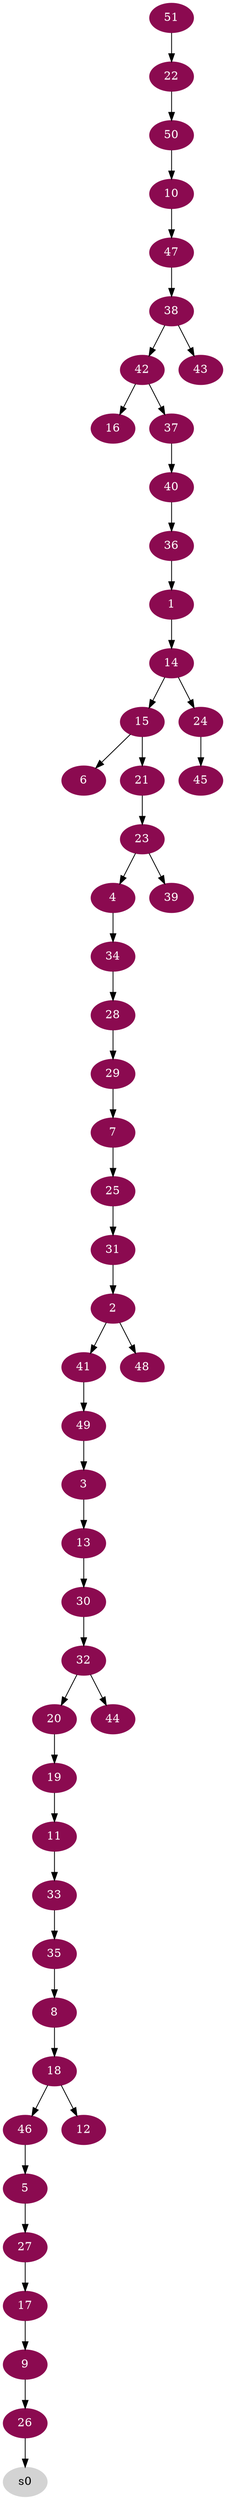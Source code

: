 digraph G {
node [color=deeppink4, style=filled, fontcolor=white];
36 -> 1;
31 -> 2;
49 -> 3;
23 -> 4;
46 -> 5;
15 -> 6;
29 -> 7;
35 -> 8;
17 -> 9;
50 -> 10;
19 -> 11;
18 -> 12;
3 -> 13;
1 -> 14;
14 -> 15;
42 -> 16;
27 -> 17;
8 -> 18;
20 -> 19;
32 -> 20;
15 -> 21;
51 -> 22;
21 -> 23;
14 -> 24;
7 -> 25;
9 -> 26;
5 -> 27;
34 -> 28;
28 -> 29;
13 -> 30;
25 -> 31;
30 -> 32;
11 -> 33;
4 -> 34;
33 -> 35;
40 -> 36;
42 -> 37;
47 -> 38;
23 -> 39;
37 -> 40;
2 -> 41;
38 -> 42;
38 -> 43;
32 -> 44;
24 -> 45;
18 -> 46;
10 -> 47;
2 -> 48;
41 -> 49;
22 -> 50;
node [color=lightgrey, style=filled, fontcolor=black];
26 -> s0;
}
